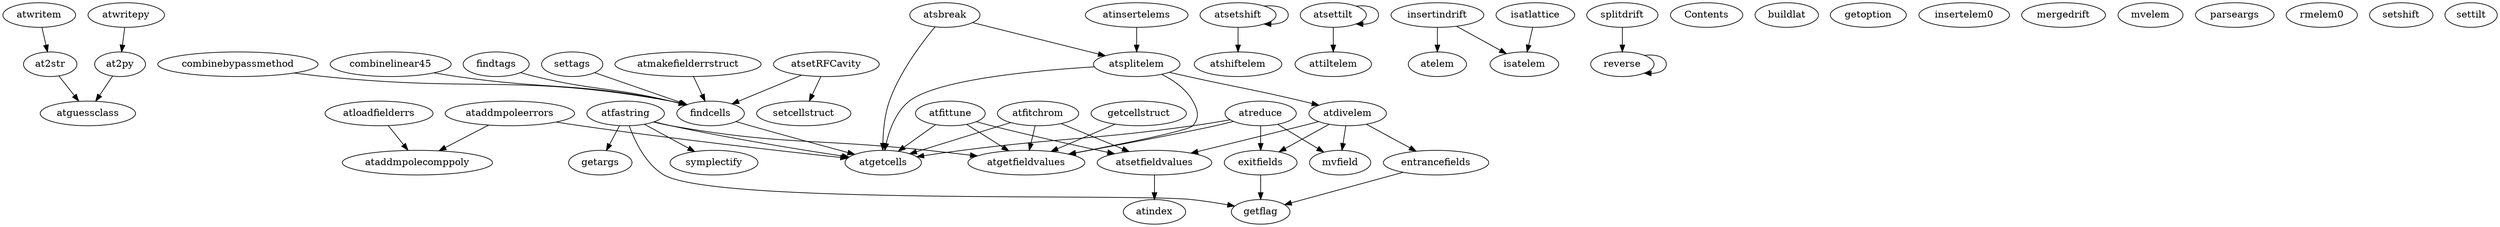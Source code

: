 /* Created by mdot for Matlab */
digraph m2html {
  at2py -> atguessclass;
  at2str -> atguessclass;
  ataddmpoleerrors -> ataddmpolecomppoly;
  ataddmpoleerrors -> atgetcells;
  atdivelem -> atsetfieldvalues;
  atdivelem -> entrancefields;
  atdivelem -> exitfields;
  atdivelem -> mvfield;
  atfastring -> atgetcells;
  atfastring -> atgetfieldvalues;
  atfastring -> getargs;
  atfastring -> getflag;
  atfastring -> symplectify;
  atfitchrom -> atgetcells;
  atfitchrom -> atgetfieldvalues;
  atfitchrom -> atsetfieldvalues;
  atfittune -> atgetcells;
  atfittune -> atgetfieldvalues;
  atfittune -> atsetfieldvalues;
  atinsertelems -> atsplitelem;
  atloadfielderrs -> ataddmpolecomppoly;
  atmakefielderrstruct -> findcells;
  atreduce -> atgetcells;
  atreduce -> atgetfieldvalues;
  atreduce -> exitfields;
  atreduce -> mvfield;
  atsbreak -> atgetcells;
  atsbreak -> atsplitelem;
  atsetRFCavity -> findcells;
  atsetRFCavity -> setcellstruct;
  atsetfieldvalues -> atindex;
  atsetshift -> atsetshift;
  atsetshift -> atshiftelem;
  atsettilt -> atsettilt;
  atsettilt -> attiltelem;
  atsplitelem -> atdivelem;
  atsplitelem -> atgetcells;
  atsplitelem -> atgetfieldvalues;
  atwritem -> at2str;
  atwritepy -> at2py;
  combinebypassmethod -> findcells;
  combinelinear45 -> findcells;
  entrancefields -> getflag;
  exitfields -> getflag;
  findcells -> atgetcells;
  findtags -> findcells;
  getcellstruct -> atgetfieldvalues;
  insertindrift -> atelem;
  insertindrift -> isatelem;
  isatlattice -> isatelem;
  reverse -> reverse;
  settags -> findcells;
  splitdrift -> reverse;

  Contents [URL="Contents.html"];
  at2py [URL="at2py.html"];
  at2str [URL="at2str.html"];
  ataddmpolecomppoly [URL="ataddmpolecomppoly.html"];
  ataddmpoleerrors [URL="ataddmpoleerrors.html"];
  atdivelem [URL="atdivelem.html"];
  atelem [URL="atelem.html"];
  atfastring [URL="atfastring.html"];
  atfitchrom [URL="atfitchrom.html"];
  atfittune [URL="atfittune.html"];
  atgetcells [URL="atgetcells.html"];
  atgetfieldvalues [URL="atgetfieldvalues.html"];
  atguessclass [URL="atguessclass.html"];
  atindex [URL="atindex.html"];
  atinsertelems [URL="atinsertelems.html"];
  atloadfielderrs [URL="atloadfielderrs.html"];
  atmakefielderrstruct [URL="atmakefielderrstruct.html"];
  atreduce [URL="atreduce.html"];
  atsbreak [URL="atsbreak.html"];
  atsetRFCavity [URL="atsetRFCavity.html"];
  atsetfieldvalues [URL="atsetfieldvalues.html"];
  atsetshift [URL="atsetshift.html"];
  atsettilt [URL="atsettilt.html"];
  atshiftelem [URL="atshiftelem.html"];
  atsplitelem [URL="atsplitelem.html"];
  attiltelem [URL="attiltelem.html"];
  atwritem [URL="atwritem.html"];
  atwritepy [URL="atwritepy.html"];
  buildlat [URL="buildlat.html"];
  combinebypassmethod [URL="combinebypassmethod.html"];
  combinelinear45 [URL="combinelinear45.html"];
  entrancefields [URL="entrancefields.html"];
  exitfields [URL="exitfields.html"];
  findcells [URL="findcells.html"];
  findtags [URL="findtags.html"];
  getargs [URL="getargs.html"];
  getcellstruct [URL="getcellstruct.html"];
  getflag [URL="getflag.html"];
  getoption [URL="getoption.html"];
  insertelem0 [URL="insertelem0.html"];
  insertindrift [URL="insertindrift.html"];
  isatelem [URL="isatelem.html"];
  isatlattice [URL="isatlattice.html"];
  mergedrift [URL="mergedrift.html"];
  mvelem [URL="mvelem.html"];
  mvfield [URL="mvfield.html"];
  parseargs [URL="parseargs.html"];
  reverse [URL="reverse.html"];
  rmelem0 [URL="rmelem0.html"];
  setcellstruct [URL="setcellstruct.html"];
  setshift [URL="setshift.html"];
  settags [URL="settags.html"];
  settilt [URL="settilt.html"];
  splitdrift [URL="splitdrift.html"];
  symplectify [URL="symplectify.html"];
}